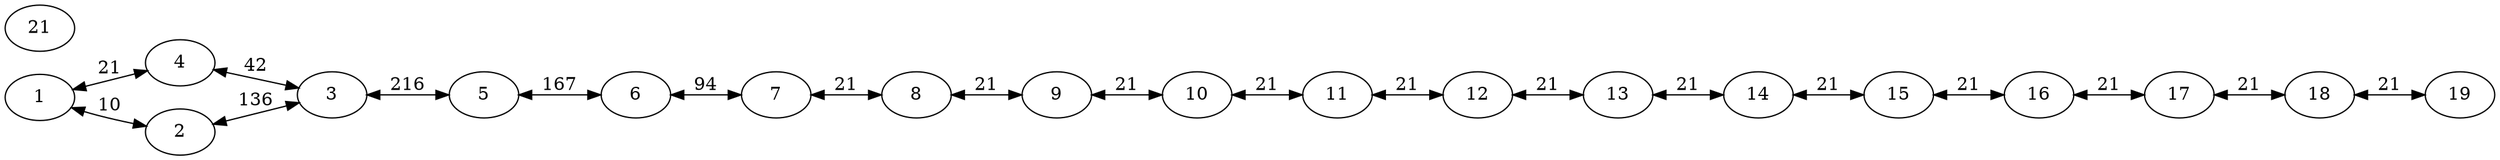  digraph g {
 rankdir=LR;
 "Nodo19"[label = "19"]                                                                                                                                
 "Nodo18"[label = "18"]                                                                                                                                
 "Nodo18"            ->"Nodo19"            [dir = both, label =           21 ]
 "Nodo17"[label = "17"]                                                                                                                                
 "Nodo17"            ->"Nodo18"            [dir = both, label =           21 ]
 "Nodo16"[label = "16"]                                                                                                                                
 "Nodo16"            ->"Nodo17"            [dir = both, label =           21 ]
 "Nodo15"[label = "15"]                                                                                                                                
 "Nodo15"            ->"Nodo16"            [dir = both, label =           21 ]
 "Nodo14"[label = "14"]                                                                                                                                
 "Nodo14"            ->"Nodo15"            [dir = both, label =           21 ]
 "Nodo13"[label = "13"]                                                                                                                                
 "Nodo13"            ->"Nodo14"            [dir = both, label =           21 ]
 "Nodo12"[label = "12"]                                                                                                                                
 "Nodo12"            ->"Nodo13"            [dir = both, label =           21 ]
 "Nodo11"[label = "11"]                                                                                                                                
 "Nodo11"            ->"Nodo12"            [dir = both, label =           21 ]
 "Nodo9"[label = "9"]                                                                                                                                  
 "Nodo9"             ->"Nodo10"            [dir = both, label =           21 ]
 "Nodo8"[label = "8"]                                                                                                                                  
 "Nodo8"             ->"Nodo9"             [dir = both, label =           21 ]
 "Nodo7"[label = "7"]                                                                                                                                  
 "Nodo7"             ->"Nodo8"             [dir = both, label =           21 ]
 "Nodo6"[label = "6"]                                                                                                                                  
 "Nodo6"             ->"Nodo7"             [dir = both, label =           94 ]
 "Nodo4"[label = "4"]                                                                                                                                  
 "Nodo4"             ->"Nodo3"             [dir = both, label =           42 ]
 "Nodo3"[label = "3"]                                                                                                                                  
 "Nodo3"             ->"Nodo5"             [dir = both, label =          216 ]
 "Nodo10"[label = "10"]                                                                                                                                
 "Nodo10"            ->"Nodo11"            [dir = both, label =           21 ]
 "Nodo5"[label = "5"]                                                                                                                                  
 "Nodo5"             ->"Nodo6"             [dir = both, label =          167 ]
 "Nodo1"[label = "1"]                                                                                                                                  
 "Nodo1"             ->"Nodo2"             [dir = both, label =           10 ]
 "Nodo1"             ->"Nodo4"             [dir = both, label =           21 ]
 "Nodo2"[label = "2"]                                                                                                                                  
 "Nodo2"             ->"Nodo3"             [dir = both, label =          136 ]
 "Nodo21"[label = "21"]                                                                                                                                
 }
